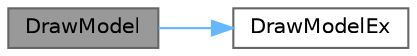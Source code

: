 digraph "DrawModel"
{
 // LATEX_PDF_SIZE
  bgcolor="transparent";
  edge [fontname=Helvetica,fontsize=10,labelfontname=Helvetica,labelfontsize=10];
  node [fontname=Helvetica,fontsize=10,shape=box,height=0.2,width=0.4];
  rankdir="LR";
  Node1 [id="Node000001",label="DrawModel",height=0.2,width=0.4,color="gray40", fillcolor="grey60", style="filled", fontcolor="black",tooltip=" "];
  Node1 -> Node2 [id="edge3_Node000001_Node000002",color="steelblue1",style="solid",tooltip=" "];
  Node2 [id="Node000002",label="DrawModelEx",height=0.2,width=0.4,color="grey40", fillcolor="white", style="filled",URL="$_classes_2lib_2raylib_2src_2models_8c.html#a91f093c4c681657743c56e5c15bc71bc",tooltip=" "];
}
